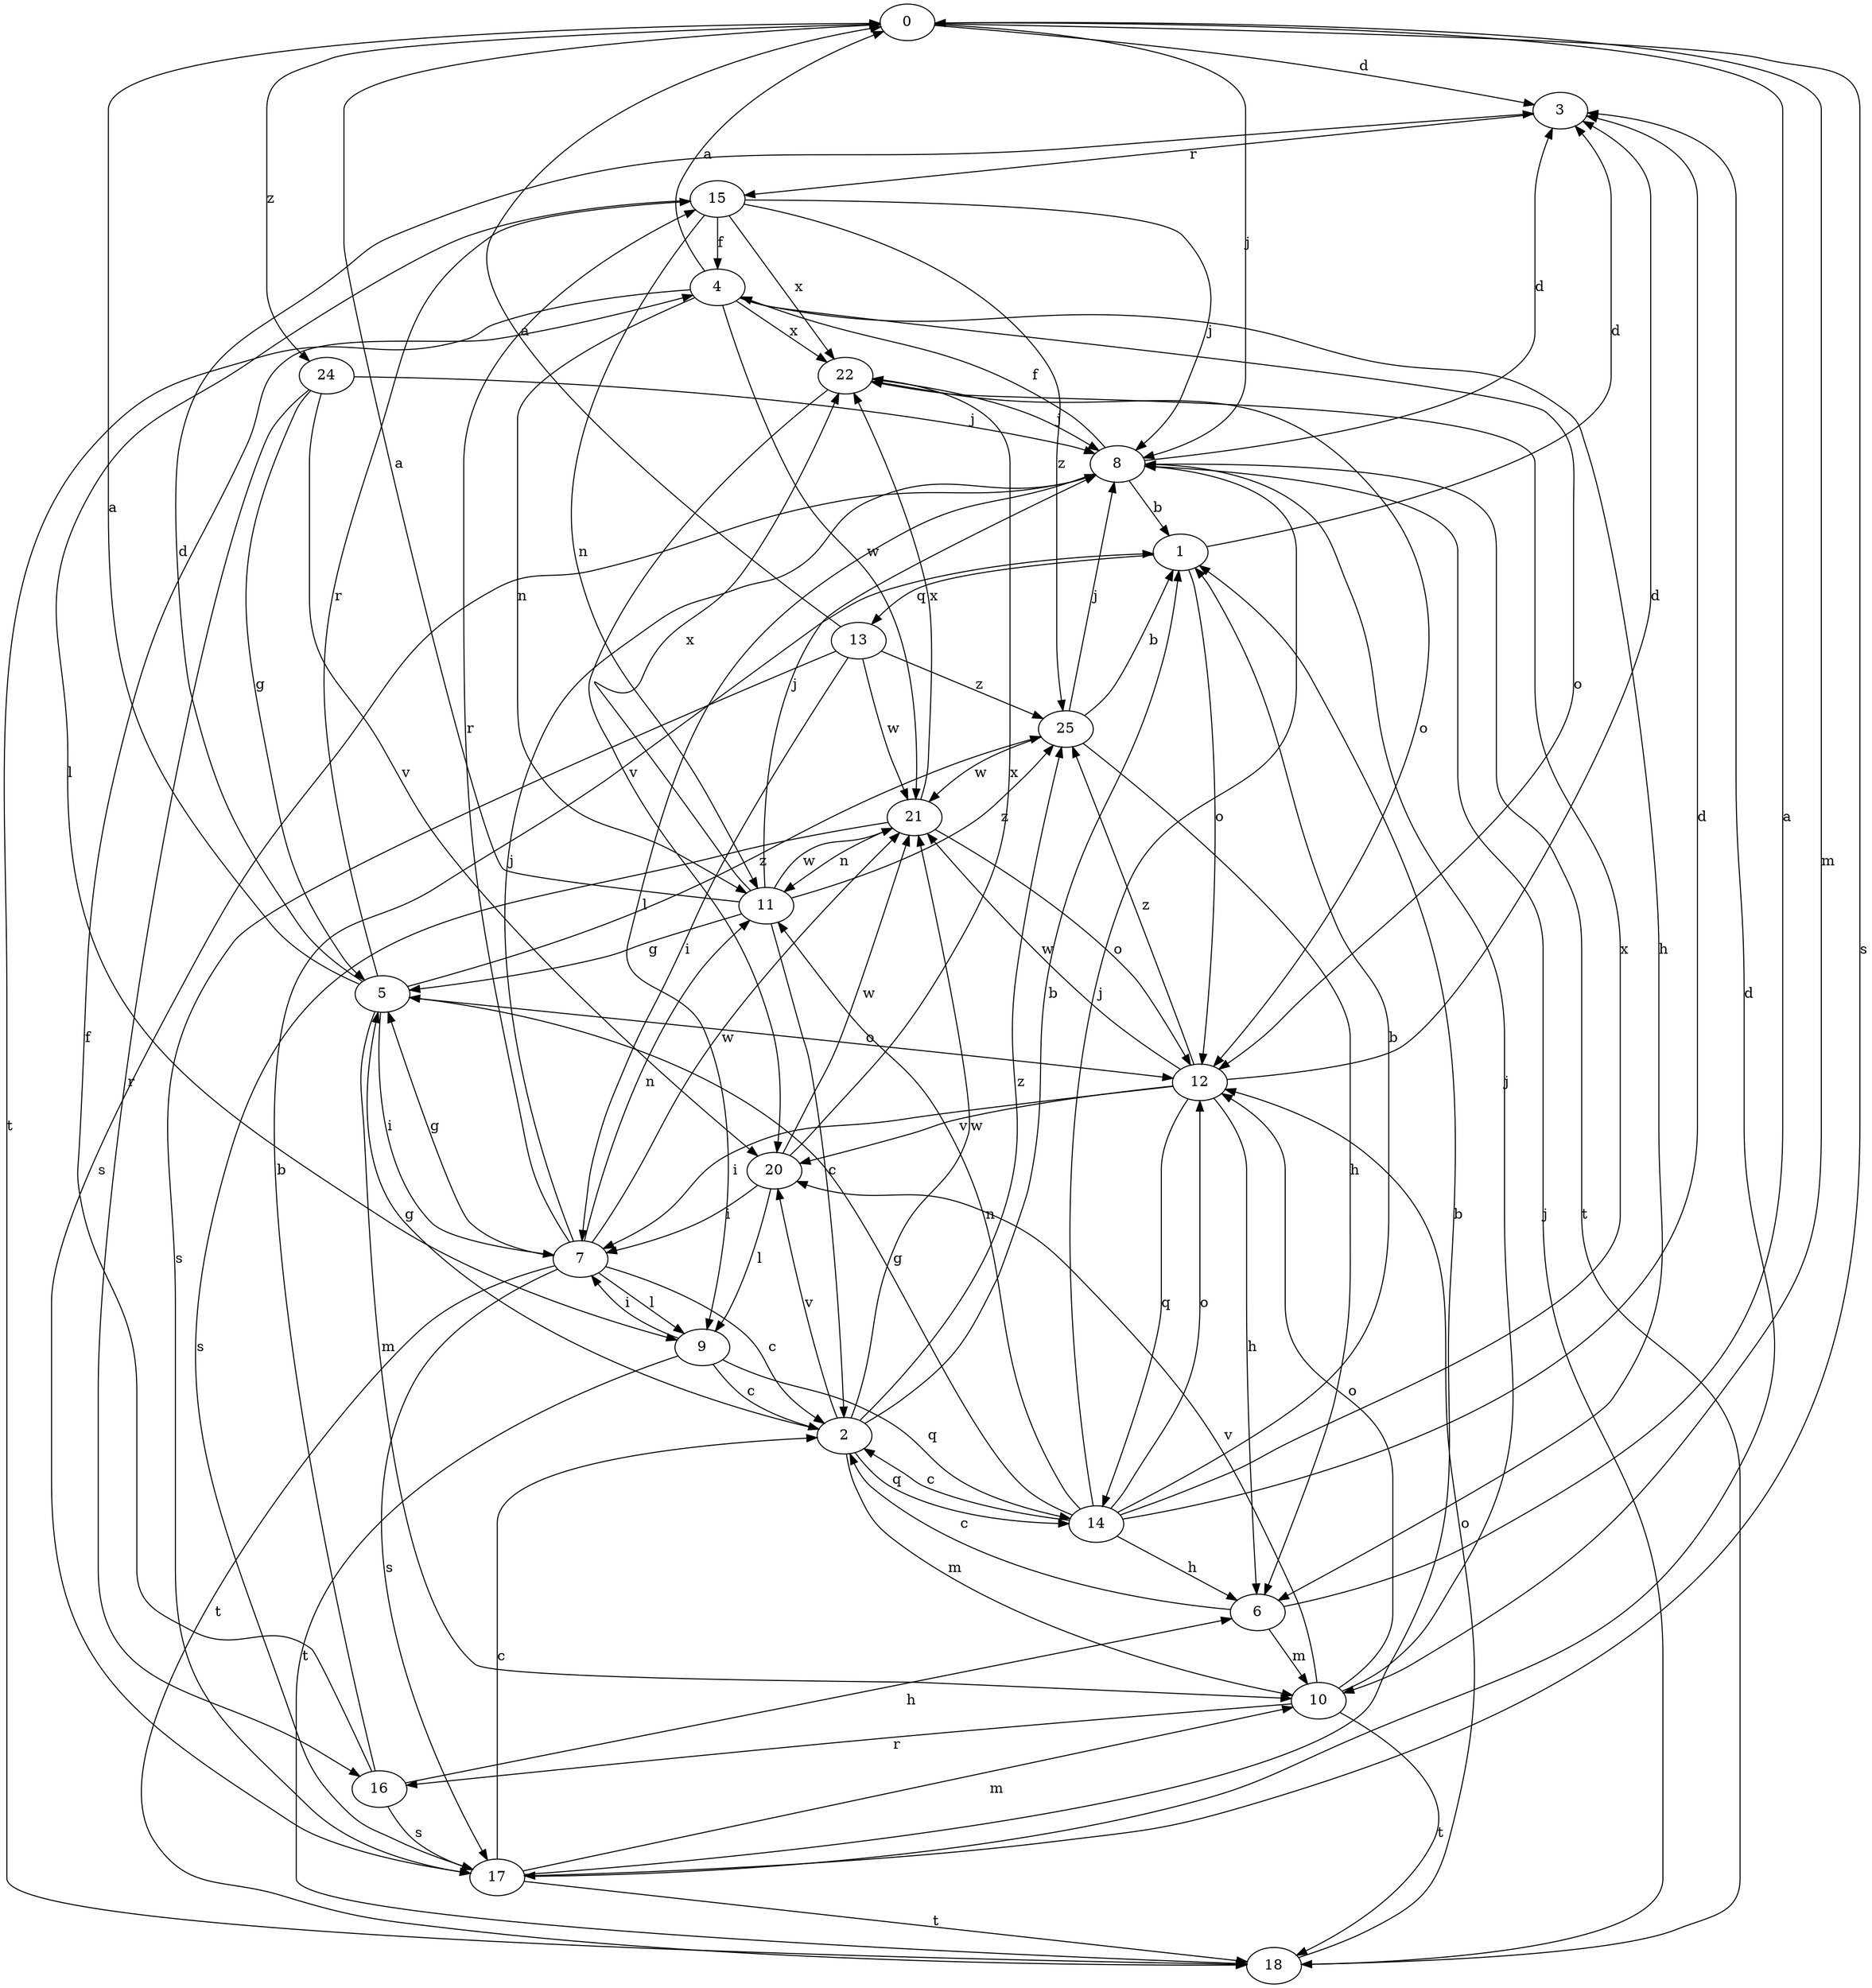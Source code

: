 strict digraph  {
0;
1;
2;
3;
4;
5;
6;
7;
8;
9;
10;
11;
12;
13;
14;
15;
16;
17;
18;
20;
21;
22;
24;
25;
0 -> 3  [label=d];
0 -> 8  [label=j];
0 -> 10  [label=m];
0 -> 17  [label=s];
0 -> 24  [label=z];
1 -> 3  [label=d];
1 -> 12  [label=o];
1 -> 13  [label=q];
2 -> 1  [label=b];
2 -> 5  [label=g];
2 -> 10  [label=m];
2 -> 14  [label=q];
2 -> 20  [label=v];
2 -> 21  [label=w];
2 -> 25  [label=z];
3 -> 15  [label=r];
4 -> 0  [label=a];
4 -> 6  [label=h];
4 -> 11  [label=n];
4 -> 12  [label=o];
4 -> 18  [label=t];
4 -> 21  [label=w];
4 -> 22  [label=x];
5 -> 0  [label=a];
5 -> 3  [label=d];
5 -> 7  [label=i];
5 -> 10  [label=m];
5 -> 12  [label=o];
5 -> 15  [label=r];
5 -> 25  [label=z];
6 -> 0  [label=a];
6 -> 2  [label=c];
6 -> 10  [label=m];
7 -> 2  [label=c];
7 -> 5  [label=g];
7 -> 8  [label=j];
7 -> 9  [label=l];
7 -> 11  [label=n];
7 -> 15  [label=r];
7 -> 17  [label=s];
7 -> 18  [label=t];
7 -> 21  [label=w];
8 -> 1  [label=b];
8 -> 3  [label=d];
8 -> 4  [label=f];
8 -> 9  [label=l];
8 -> 17  [label=s];
8 -> 18  [label=t];
9 -> 2  [label=c];
9 -> 7  [label=i];
9 -> 14  [label=q];
9 -> 18  [label=t];
10 -> 8  [label=j];
10 -> 12  [label=o];
10 -> 16  [label=r];
10 -> 18  [label=t];
10 -> 20  [label=v];
11 -> 0  [label=a];
11 -> 2  [label=c];
11 -> 5  [label=g];
11 -> 8  [label=j];
11 -> 21  [label=w];
11 -> 22  [label=x];
11 -> 25  [label=z];
12 -> 3  [label=d];
12 -> 6  [label=h];
12 -> 7  [label=i];
12 -> 14  [label=q];
12 -> 20  [label=v];
12 -> 21  [label=w];
12 -> 25  [label=z];
13 -> 0  [label=a];
13 -> 7  [label=i];
13 -> 17  [label=s];
13 -> 21  [label=w];
13 -> 25  [label=z];
14 -> 1  [label=b];
14 -> 2  [label=c];
14 -> 3  [label=d];
14 -> 5  [label=g];
14 -> 6  [label=h];
14 -> 8  [label=j];
14 -> 11  [label=n];
14 -> 12  [label=o];
14 -> 22  [label=x];
15 -> 4  [label=f];
15 -> 8  [label=j];
15 -> 9  [label=l];
15 -> 11  [label=n];
15 -> 22  [label=x];
15 -> 25  [label=z];
16 -> 1  [label=b];
16 -> 4  [label=f];
16 -> 6  [label=h];
16 -> 17  [label=s];
17 -> 1  [label=b];
17 -> 2  [label=c];
17 -> 3  [label=d];
17 -> 10  [label=m];
17 -> 18  [label=t];
18 -> 8  [label=j];
18 -> 12  [label=o];
20 -> 7  [label=i];
20 -> 9  [label=l];
20 -> 21  [label=w];
20 -> 22  [label=x];
21 -> 11  [label=n];
21 -> 12  [label=o];
21 -> 17  [label=s];
21 -> 22  [label=x];
22 -> 8  [label=j];
22 -> 12  [label=o];
22 -> 20  [label=v];
24 -> 5  [label=g];
24 -> 8  [label=j];
24 -> 16  [label=r];
24 -> 20  [label=v];
25 -> 1  [label=b];
25 -> 6  [label=h];
25 -> 8  [label=j];
25 -> 21  [label=w];
}
